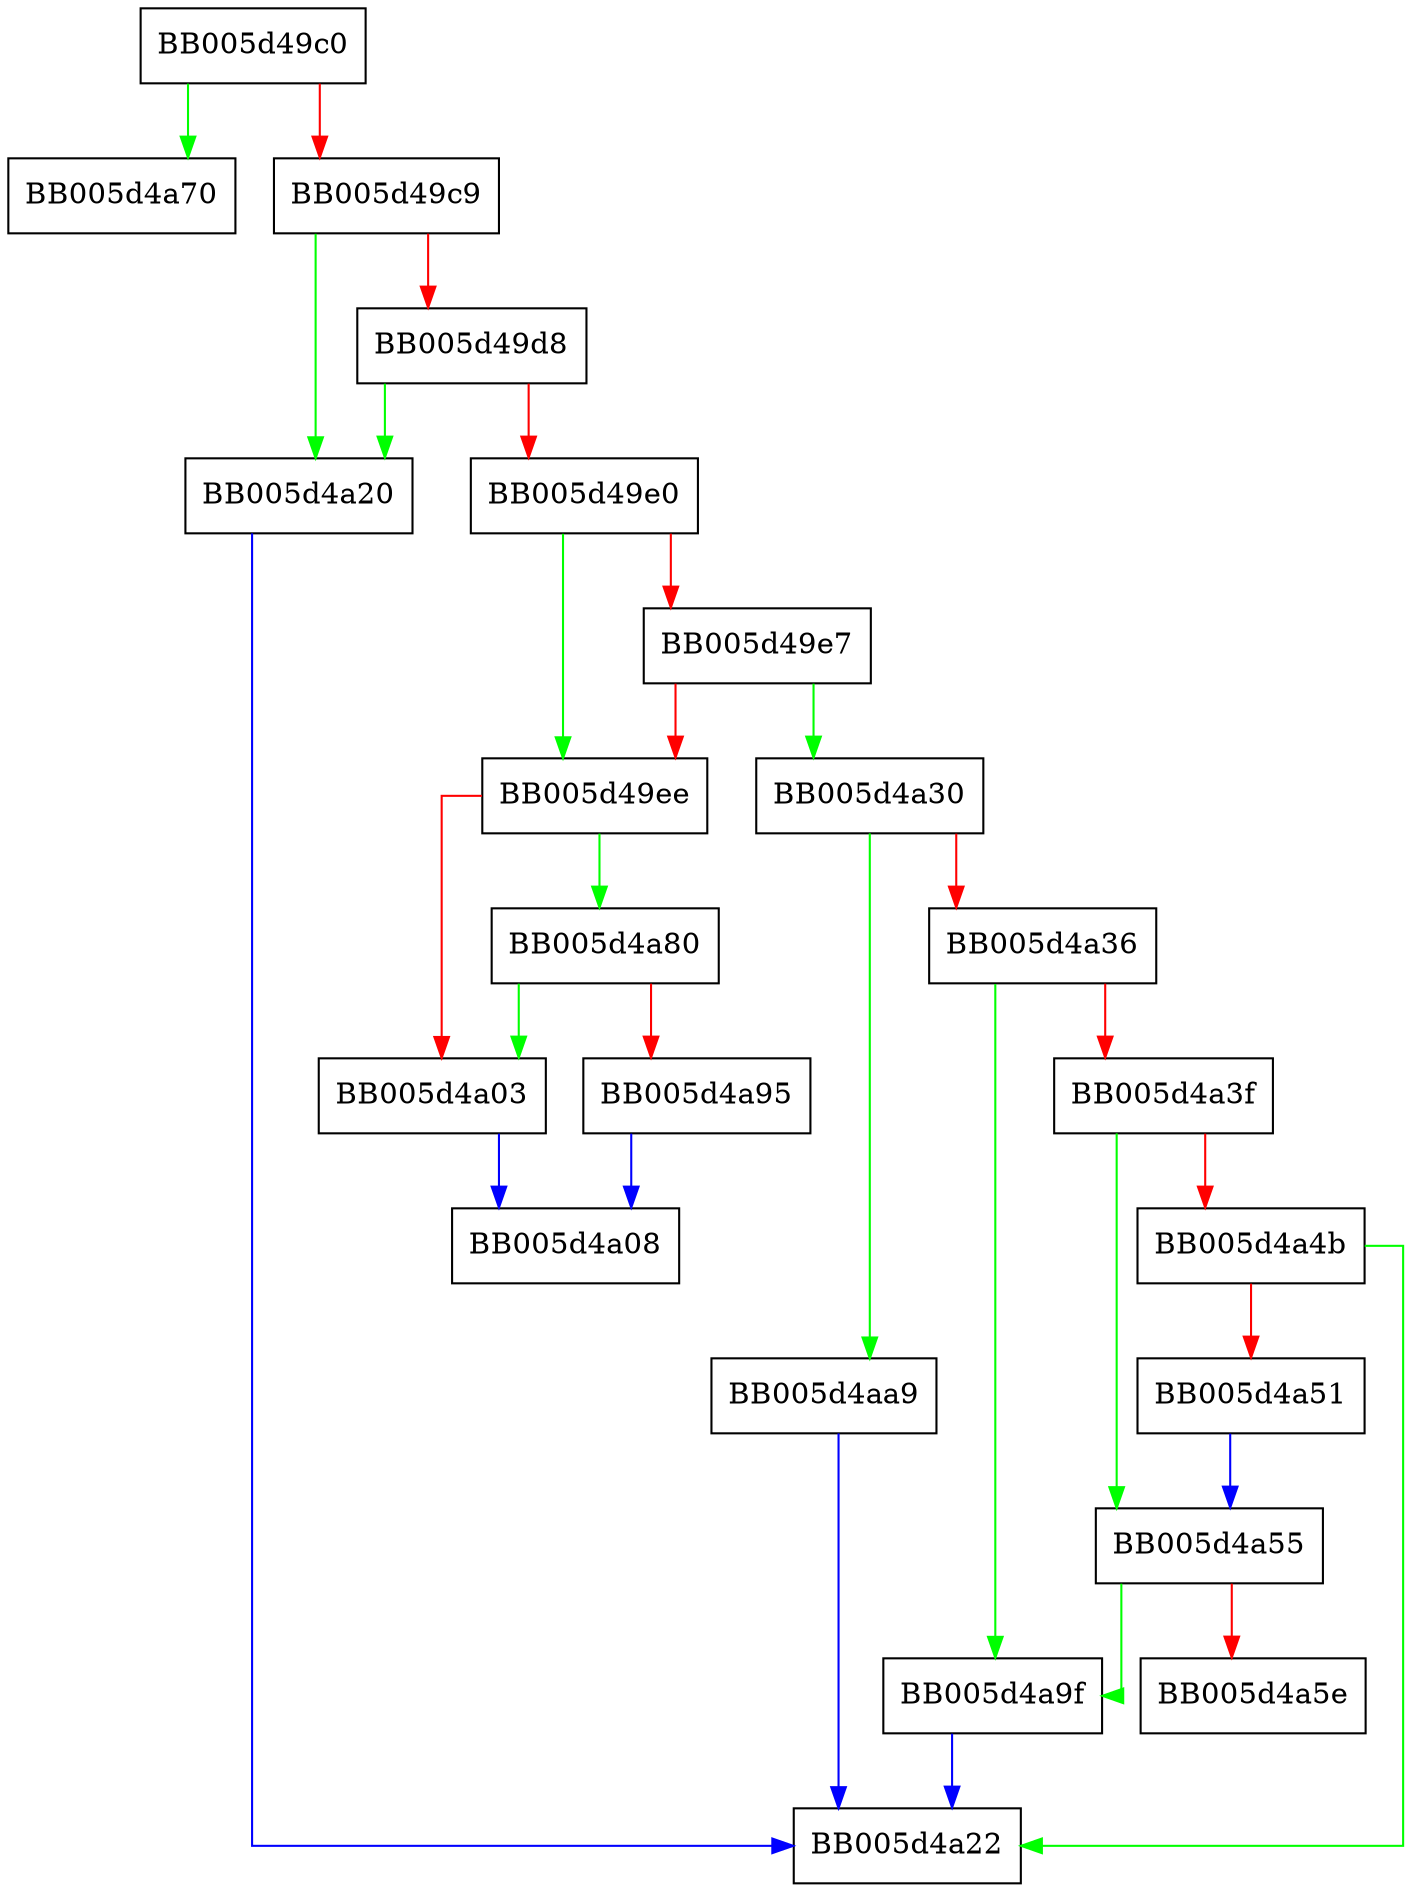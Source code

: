 digraph EVP_PKEY_eq {
  node [shape="box"];
  graph [splines=ortho];
  BB005d49c0 -> BB005d4a70 [color="green"];
  BB005d49c0 -> BB005d49c9 [color="red"];
  BB005d49c9 -> BB005d4a20 [color="green"];
  BB005d49c9 -> BB005d49d8 [color="red"];
  BB005d49d8 -> BB005d4a20 [color="green"];
  BB005d49d8 -> BB005d49e0 [color="red"];
  BB005d49e0 -> BB005d49ee [color="green"];
  BB005d49e0 -> BB005d49e7 [color="red"];
  BB005d49e7 -> BB005d4a30 [color="green"];
  BB005d49e7 -> BB005d49ee [color="red"];
  BB005d49ee -> BB005d4a80 [color="green"];
  BB005d49ee -> BB005d4a03 [color="red"];
  BB005d4a03 -> BB005d4a08 [color="blue"];
  BB005d4a20 -> BB005d4a22 [color="blue"];
  BB005d4a30 -> BB005d4aa9 [color="green"];
  BB005d4a30 -> BB005d4a36 [color="red"];
  BB005d4a36 -> BB005d4a9f [color="green"];
  BB005d4a36 -> BB005d4a3f [color="red"];
  BB005d4a3f -> BB005d4a55 [color="green"];
  BB005d4a3f -> BB005d4a4b [color="red"];
  BB005d4a4b -> BB005d4a22 [color="green"];
  BB005d4a4b -> BB005d4a51 [color="red"];
  BB005d4a51 -> BB005d4a55 [color="blue"];
  BB005d4a55 -> BB005d4a9f [color="green"];
  BB005d4a55 -> BB005d4a5e [color="red"];
  BB005d4a80 -> BB005d4a03 [color="green"];
  BB005d4a80 -> BB005d4a95 [color="red"];
  BB005d4a95 -> BB005d4a08 [color="blue"];
  BB005d4a9f -> BB005d4a22 [color="blue"];
  BB005d4aa9 -> BB005d4a22 [color="blue"];
}